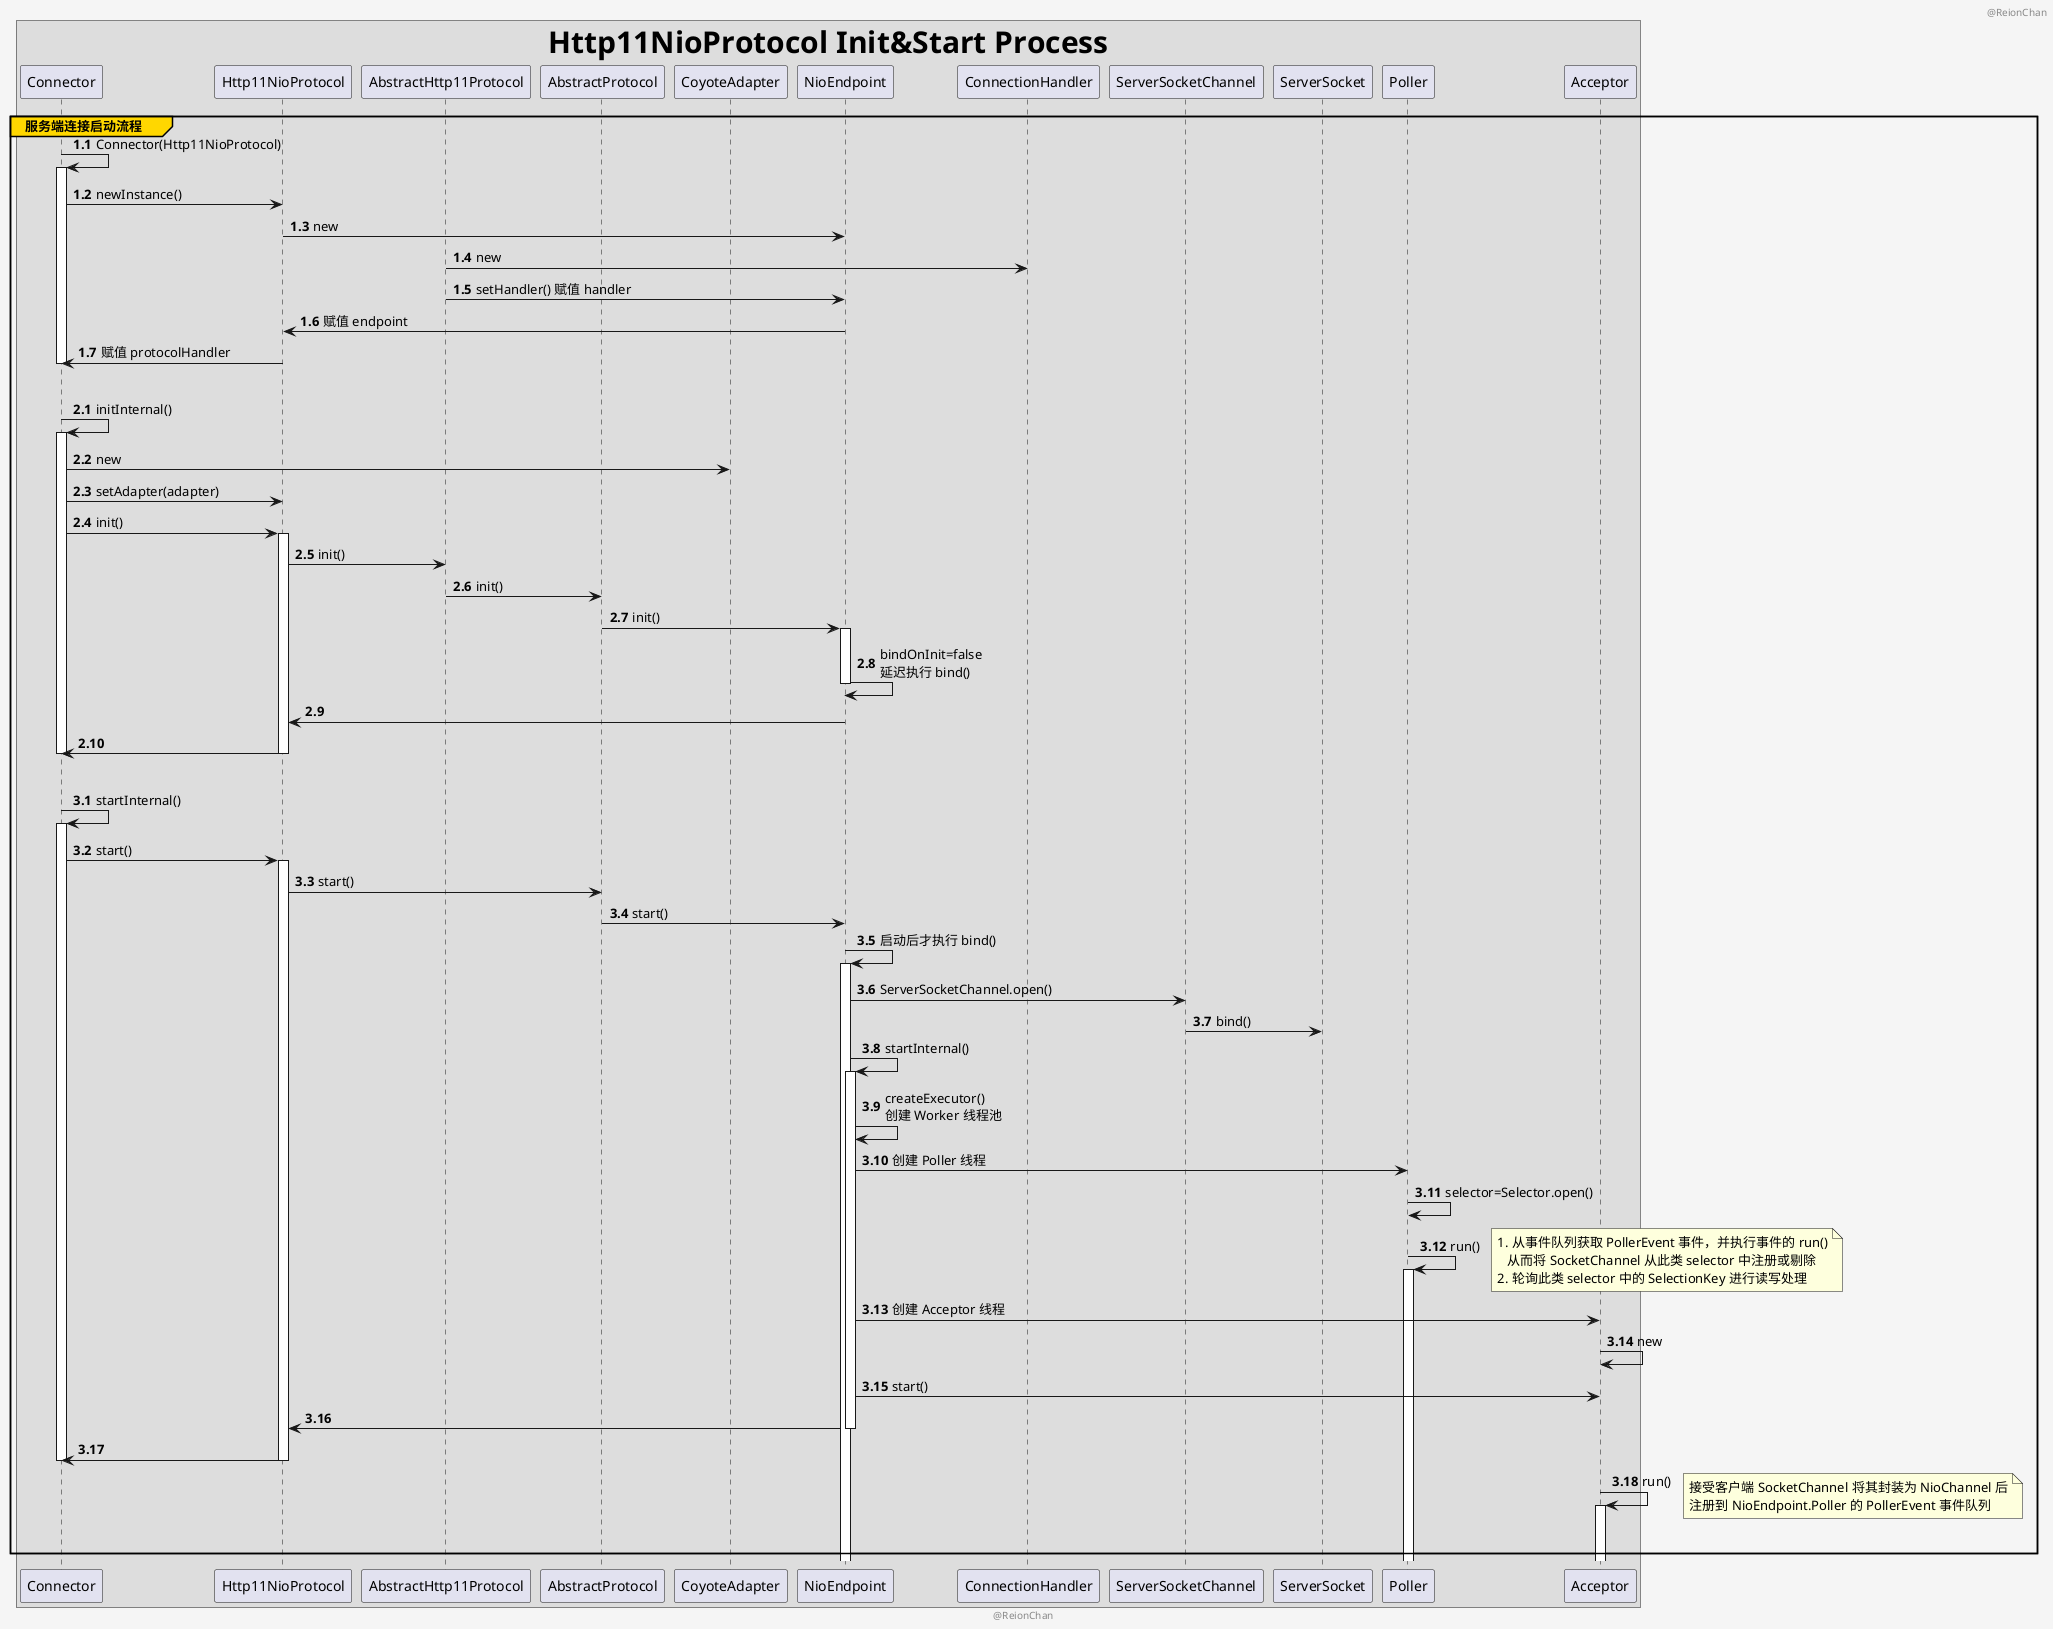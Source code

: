 @startuml

header "@ReionChan"
footer "@ReionChan"

skinparam backgroundColor WhiteSmoke

box "<font size=30>Http11NioProtocol Init&Start Process"
participant Connector as Con
participant Http11NioProtocol as HNP
participant AbstractHttp11Protocol as AHP
participant AbstractProtocol as AP
participant CoyoteAdapter as CA
participant NioEndpoint as NE
participant ConnectionHandler as CH
participant ServerSocketChannel as SSC
participant ServerSocket as SS
'participant NioSelectorPool as NSP
'participant NioBlockingSelector as NBS
'participant BlockPoller as BP
participant Poller as Po
participant Acceptor as Acc
end box

group#gold 服务端连接启动流程
    autonumber 1.1
    Con -> Con: Connector(Http11NioProtocol)
    activate Con
    Con -> HNP: newInstance()
    HNP -> NE: new
    AHP -> CH: new
    AHP -> NE: setHandler() 赋值 handler
    NE -> HNP: 赋值 endpoint
    HNP -> Con: 赋值 protocolHandler
    deactivate Con
    ||30||

    autonumber 2.1
    Con -> Con: initInternal()
    activate Con
    Con -> CA: new
    Con -> HNP: setAdapter(adapter)
    Con -> HNP: init()
    activate HNP
    HNP -> AHP: init()
    AHP -> AP: init()
    AP -> NE: init()
    activate NE
    NE -> NE: bindOnInit=false\n延迟执行 bind()
    deactivate NE
    NE -> HNP
    HNP -> Con
    deactivate HNP
    deactivate Con
    ||30||

    autonumber 3.1
    Con -> Con: startInternal()
    activate Con
    Con -> HNP: start()
    activate HNP
    HNP -> AP: start()
    AP -> NE: start()
    NE -> NE: 启动后才执行 bind()
    activate NE
    NE -> SSC: ServerSocketChannel.open()
    SSC -> SS: bind()
    'NE -> NSP: selectorPool.open()
    'activate NSP
    'NSP -> NBS: new
    'NBS -> BP: new & open()
    'BP -> BP: run()
    'note right
    '    1. 从事件队列获取 Runnable，并执行 run()
    '    2. 在 NIO 中以阻塞的形式读取请求体
    'end note
    'activate BP
    'BP -> NSP
    'NSP -> NE
    'deactivate NSP
    'deactivate NE
    NE -> NE: startInternal()
    activate NE
    NE -> NE: createExecutor() \n创建 Worker 线程池
    NE -> Po: 创建 Poller 线程
    Po -> Po: selector=Selector.open()
    Po -> Po: run()
    note right
        1. 从事件队列获取 PollerEvent 事件，并执行事件的 run()
           从而将 SocketChannel 从此类 selector 中注册或剔除
        2. 轮询此类 selector 中的 SelectionKey 进行读写处理
    end note
    activate Po
    NE -> Acc: 创建 Acceptor 线程
    Acc -> Acc: new
    NE -> Acc: start()
    NE -> HNP
    deactivate NE
    HNP -> Con
    deactivate Con
    deactivate HNP
    Acc -> Acc: run()
    note right
        接受客户端 SocketChannel 将其封装为 NioChannel 后
        注册到 NioEndpoint.Poller 的 PollerEvent 事件队列
    end note
    activate Acc
    ||30||
end

@enduml